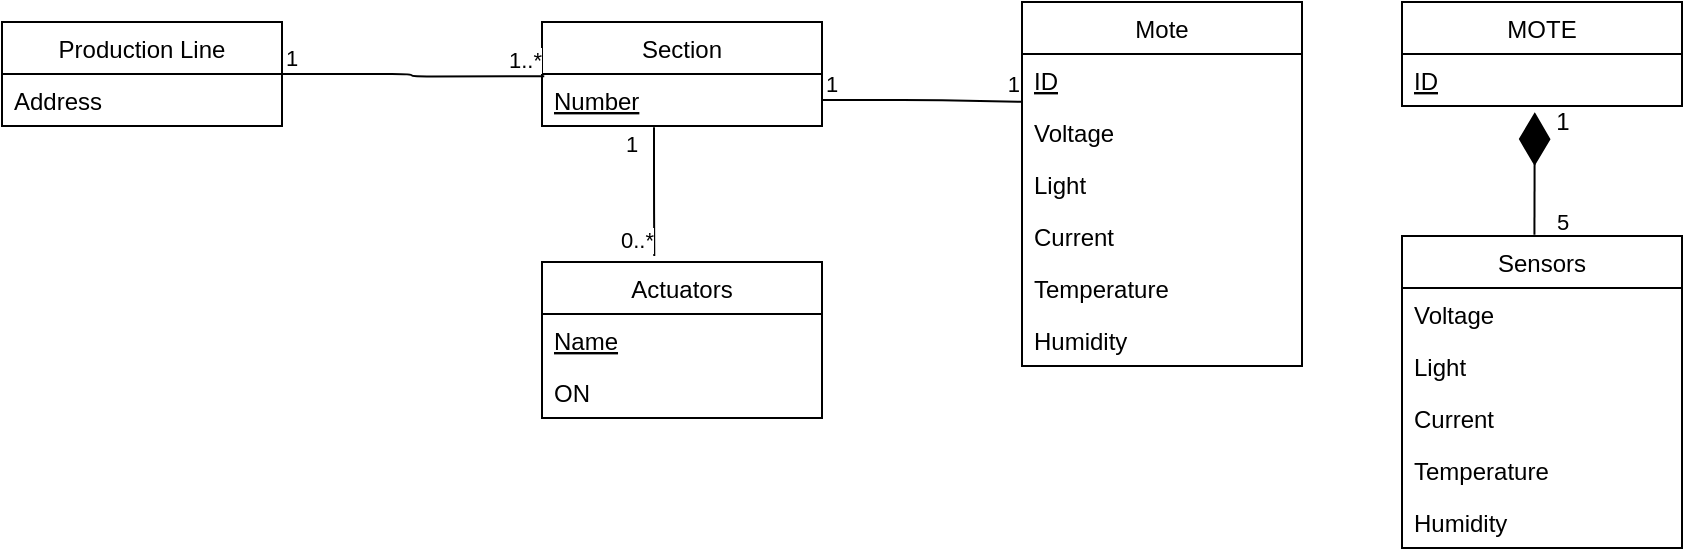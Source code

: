 <mxfile version="14.6.2" type="github">
  <diagram id="C5RBs43oDa-KdzZeNtuy" name="Page-1">
    <mxGraphModel dx="1977" dy="1023" grid="1" gridSize="10" guides="1" tooltips="1" connect="1" arrows="1" fold="1" page="0" pageScale="1" pageWidth="1169" pageHeight="827" math="0" shadow="0">
      <root>
        <mxCell id="WIyWlLk6GJQsqaUBKTNV-0" />
        <mxCell id="WIyWlLk6GJQsqaUBKTNV-1" parent="WIyWlLk6GJQsqaUBKTNV-0" />
        <mxCell id="QWmn3He7AND7LgjiCBpV-0" value="Section" style="swimlane;fontStyle=0;childLayout=stackLayout;horizontal=1;startSize=26;fillColor=none;horizontalStack=0;resizeParent=1;resizeParentMax=0;resizeLast=0;collapsible=1;marginBottom=0;" vertex="1" parent="WIyWlLk6GJQsqaUBKTNV-1">
          <mxGeometry x="160" y="160" width="140" height="52" as="geometry">
            <mxRectangle x="160" y="160" width="70" height="26" as="alternateBounds" />
          </mxGeometry>
        </mxCell>
        <mxCell id="QWmn3He7AND7LgjiCBpV-1" value="Number" style="text;strokeColor=none;fillColor=none;align=left;verticalAlign=top;spacingLeft=4;spacingRight=4;overflow=hidden;rotatable=0;points=[[0,0.5],[1,0.5]];portConstraint=eastwest;fontStyle=4" vertex="1" parent="QWmn3He7AND7LgjiCBpV-0">
          <mxGeometry y="26" width="140" height="26" as="geometry" />
        </mxCell>
        <mxCell id="QWmn3He7AND7LgjiCBpV-5" value="" style="endArrow=none;html=1;edgeStyle=orthogonalEdgeStyle;exitX=1;exitY=0.5;exitDx=0;exitDy=0;entryX=-0.003;entryY=0.918;entryDx=0;entryDy=0;entryPerimeter=0;" edge="1" parent="WIyWlLk6GJQsqaUBKTNV-1" source="QWmn3He7AND7LgjiCBpV-1" target="QWmn3He7AND7LgjiCBpV-18">
          <mxGeometry relative="1" as="geometry">
            <mxPoint x="300" y="200" as="sourcePoint" />
            <mxPoint x="390" y="200" as="targetPoint" />
            <Array as="points">
              <mxPoint x="350" y="199" />
            </Array>
          </mxGeometry>
        </mxCell>
        <mxCell id="QWmn3He7AND7LgjiCBpV-6" value="1" style="edgeLabel;resizable=0;html=1;align=left;verticalAlign=bottom;" connectable="0" vertex="1" parent="QWmn3He7AND7LgjiCBpV-5">
          <mxGeometry x="-1" relative="1" as="geometry" />
        </mxCell>
        <mxCell id="QWmn3He7AND7LgjiCBpV-7" value="1" style="edgeLabel;resizable=0;html=1;align=right;verticalAlign=bottom;" connectable="0" vertex="1" parent="QWmn3He7AND7LgjiCBpV-5">
          <mxGeometry x="1" relative="1" as="geometry" />
        </mxCell>
        <mxCell id="QWmn3He7AND7LgjiCBpV-12" value="Mote" style="swimlane;fontStyle=0;childLayout=stackLayout;horizontal=1;startSize=26;fillColor=none;horizontalStack=0;resizeParent=1;resizeParentMax=0;resizeLast=0;collapsible=1;marginBottom=0;" vertex="1" parent="WIyWlLk6GJQsqaUBKTNV-1">
          <mxGeometry x="400" y="150" width="140" height="182" as="geometry">
            <mxRectangle x="400" y="150" width="60" height="26" as="alternateBounds" />
          </mxGeometry>
        </mxCell>
        <mxCell id="QWmn3He7AND7LgjiCBpV-18" value="ID" style="text;strokeColor=none;fillColor=none;align=left;verticalAlign=top;spacingLeft=4;spacingRight=4;overflow=hidden;rotatable=0;points=[[0,0.5],[1,0.5]];portConstraint=eastwest;fontStyle=4" vertex="1" parent="QWmn3He7AND7LgjiCBpV-12">
          <mxGeometry y="26" width="140" height="26" as="geometry" />
        </mxCell>
        <mxCell id="QWmn3He7AND7LgjiCBpV-13" value="Voltage" style="text;strokeColor=none;fillColor=none;align=left;verticalAlign=top;spacingLeft=4;spacingRight=4;overflow=hidden;rotatable=0;points=[[0,0.5],[1,0.5]];portConstraint=eastwest;" vertex="1" parent="QWmn3He7AND7LgjiCBpV-12">
          <mxGeometry y="52" width="140" height="26" as="geometry" />
        </mxCell>
        <mxCell id="QWmn3He7AND7LgjiCBpV-14" value="Light" style="text;strokeColor=none;fillColor=none;align=left;verticalAlign=top;spacingLeft=4;spacingRight=4;overflow=hidden;rotatable=0;points=[[0,0.5],[1,0.5]];portConstraint=eastwest;" vertex="1" parent="QWmn3He7AND7LgjiCBpV-12">
          <mxGeometry y="78" width="140" height="26" as="geometry" />
        </mxCell>
        <mxCell id="QWmn3He7AND7LgjiCBpV-15" value="Current" style="text;strokeColor=none;fillColor=none;align=left;verticalAlign=top;spacingLeft=4;spacingRight=4;overflow=hidden;rotatable=0;points=[[0,0.5],[1,0.5]];portConstraint=eastwest;" vertex="1" parent="QWmn3He7AND7LgjiCBpV-12">
          <mxGeometry y="104" width="140" height="26" as="geometry" />
        </mxCell>
        <mxCell id="QWmn3He7AND7LgjiCBpV-16" value="Temperature" style="text;strokeColor=none;fillColor=none;align=left;verticalAlign=top;spacingLeft=4;spacingRight=4;overflow=hidden;rotatable=0;points=[[0,0.5],[1,0.5]];portConstraint=eastwest;" vertex="1" parent="QWmn3He7AND7LgjiCBpV-12">
          <mxGeometry y="130" width="140" height="26" as="geometry" />
        </mxCell>
        <mxCell id="QWmn3He7AND7LgjiCBpV-17" value="Humidity" style="text;strokeColor=none;fillColor=none;align=left;verticalAlign=top;spacingLeft=4;spacingRight=4;overflow=hidden;rotatable=0;points=[[0,0.5],[1,0.5]];portConstraint=eastwest;" vertex="1" parent="QWmn3He7AND7LgjiCBpV-12">
          <mxGeometry y="156" width="140" height="26" as="geometry" />
        </mxCell>
        <mxCell id="QWmn3He7AND7LgjiCBpV-19" value="Actuators" style="swimlane;fontStyle=0;childLayout=stackLayout;horizontal=1;startSize=26;fillColor=none;horizontalStack=0;resizeParent=1;resizeParentMax=0;resizeLast=0;collapsible=1;marginBottom=0;" vertex="1" parent="WIyWlLk6GJQsqaUBKTNV-1">
          <mxGeometry x="160" y="280" width="140" height="78" as="geometry">
            <mxRectangle x="160" y="280" width="80" height="26" as="alternateBounds" />
          </mxGeometry>
        </mxCell>
        <mxCell id="QWmn3He7AND7LgjiCBpV-22" value="Name" style="text;strokeColor=none;fillColor=none;align=left;verticalAlign=top;spacingLeft=4;spacingRight=4;overflow=hidden;rotatable=0;points=[[0,0.5],[1,0.5]];portConstraint=eastwest;fontStyle=4" vertex="1" parent="QWmn3He7AND7LgjiCBpV-19">
          <mxGeometry y="26" width="140" height="26" as="geometry" />
        </mxCell>
        <mxCell id="QWmn3He7AND7LgjiCBpV-26" value="ON" style="text;strokeColor=none;fillColor=none;align=left;verticalAlign=top;spacingLeft=4;spacingRight=4;overflow=hidden;rotatable=0;points=[[0,0.5],[1,0.5]];portConstraint=eastwest;" vertex="1" parent="QWmn3He7AND7LgjiCBpV-19">
          <mxGeometry y="52" width="140" height="26" as="geometry" />
        </mxCell>
        <mxCell id="QWmn3He7AND7LgjiCBpV-23" value="" style="endArrow=none;html=1;edgeStyle=orthogonalEdgeStyle;entryX=0.401;entryY=-0.038;entryDx=0;entryDy=0;entryPerimeter=0;exitX=0.4;exitY=1.026;exitDx=0;exitDy=0;exitPerimeter=0;" edge="1" parent="WIyWlLk6GJQsqaUBKTNV-1" source="QWmn3He7AND7LgjiCBpV-1" target="QWmn3He7AND7LgjiCBpV-19">
          <mxGeometry relative="1" as="geometry">
            <mxPoint x="216" y="216" as="sourcePoint" />
            <mxPoint x="360" y="240.58" as="targetPoint" />
            <Array as="points" />
          </mxGeometry>
        </mxCell>
        <mxCell id="QWmn3He7AND7LgjiCBpV-24" value="1" style="edgeLabel;resizable=0;html=1;align=left;verticalAlign=bottom;" connectable="0" vertex="1" parent="QWmn3He7AND7LgjiCBpV-23">
          <mxGeometry x="-1" relative="1" as="geometry">
            <mxPoint x="-16" y="17" as="offset" />
          </mxGeometry>
        </mxCell>
        <mxCell id="QWmn3He7AND7LgjiCBpV-25" value="0..*" style="edgeLabel;resizable=0;html=1;align=right;verticalAlign=bottom;" connectable="0" vertex="1" parent="QWmn3He7AND7LgjiCBpV-23">
          <mxGeometry x="1" relative="1" as="geometry" />
        </mxCell>
        <mxCell id="QWmn3He7AND7LgjiCBpV-27" value="MOTE" style="swimlane;fontStyle=0;childLayout=stackLayout;horizontal=1;startSize=26;fillColor=none;horizontalStack=0;resizeParent=1;resizeParentMax=0;resizeLast=0;collapsible=1;marginBottom=0;" vertex="1" parent="WIyWlLk6GJQsqaUBKTNV-1">
          <mxGeometry x="590" y="150" width="140" height="52" as="geometry">
            <mxRectangle x="590" y="150" width="70" height="26" as="alternateBounds" />
          </mxGeometry>
        </mxCell>
        <mxCell id="QWmn3He7AND7LgjiCBpV-28" value="ID" style="text;strokeColor=none;fillColor=none;align=left;verticalAlign=top;spacingLeft=4;spacingRight=4;overflow=hidden;rotatable=0;points=[[0,0.5],[1,0.5]];portConstraint=eastwest;fontStyle=4" vertex="1" parent="QWmn3He7AND7LgjiCBpV-27">
          <mxGeometry y="26" width="140" height="26" as="geometry" />
        </mxCell>
        <mxCell id="QWmn3He7AND7LgjiCBpV-31" value="5" style="endArrow=diamondThin;endFill=1;endSize=24;html=1;entryX=0.474;entryY=1.118;entryDx=0;entryDy=0;entryPerimeter=0;exitX=0.473;exitY=-0.004;exitDx=0;exitDy=0;exitPerimeter=0;" edge="1" parent="WIyWlLk6GJQsqaUBKTNV-1" source="QWmn3He7AND7LgjiCBpV-34" target="QWmn3He7AND7LgjiCBpV-28">
          <mxGeometry x="-0.791" y="-14" width="160" relative="1" as="geometry">
            <mxPoint x="656" y="280" as="sourcePoint" />
            <mxPoint x="610" y="420" as="targetPoint" />
            <mxPoint as="offset" />
          </mxGeometry>
        </mxCell>
        <mxCell id="QWmn3He7AND7LgjiCBpV-34" value="Sensors" style="swimlane;fontStyle=0;childLayout=stackLayout;horizontal=1;startSize=26;fillColor=none;horizontalStack=0;resizeParent=1;resizeParentMax=0;resizeLast=0;collapsible=1;marginBottom=0;" vertex="1" parent="WIyWlLk6GJQsqaUBKTNV-1">
          <mxGeometry x="590" y="267" width="140" height="156" as="geometry" />
        </mxCell>
        <mxCell id="QWmn3He7AND7LgjiCBpV-35" value="Voltage" style="text;strokeColor=none;fillColor=none;align=left;verticalAlign=top;spacingLeft=4;spacingRight=4;overflow=hidden;rotatable=0;points=[[0,0.5],[1,0.5]];portConstraint=eastwest;" vertex="1" parent="QWmn3He7AND7LgjiCBpV-34">
          <mxGeometry y="26" width="140" height="26" as="geometry" />
        </mxCell>
        <mxCell id="QWmn3He7AND7LgjiCBpV-36" value="Light" style="text;strokeColor=none;fillColor=none;align=left;verticalAlign=top;spacingLeft=4;spacingRight=4;overflow=hidden;rotatable=0;points=[[0,0.5],[1,0.5]];portConstraint=eastwest;" vertex="1" parent="QWmn3He7AND7LgjiCBpV-34">
          <mxGeometry y="52" width="140" height="26" as="geometry" />
        </mxCell>
        <mxCell id="QWmn3He7AND7LgjiCBpV-37" value="Current" style="text;strokeColor=none;fillColor=none;align=left;verticalAlign=top;spacingLeft=4;spacingRight=4;overflow=hidden;rotatable=0;points=[[0,0.5],[1,0.5]];portConstraint=eastwest;" vertex="1" parent="QWmn3He7AND7LgjiCBpV-34">
          <mxGeometry y="78" width="140" height="26" as="geometry" />
        </mxCell>
        <mxCell id="QWmn3He7AND7LgjiCBpV-38" value="Temperature" style="text;strokeColor=none;fillColor=none;align=left;verticalAlign=top;spacingLeft=4;spacingRight=4;overflow=hidden;rotatable=0;points=[[0,0.5],[1,0.5]];portConstraint=eastwest;" vertex="1" parent="QWmn3He7AND7LgjiCBpV-34">
          <mxGeometry y="104" width="140" height="26" as="geometry" />
        </mxCell>
        <mxCell id="QWmn3He7AND7LgjiCBpV-39" value="Humidity" style="text;strokeColor=none;fillColor=none;align=left;verticalAlign=top;spacingLeft=4;spacingRight=4;overflow=hidden;rotatable=0;points=[[0,0.5],[1,0.5]];portConstraint=eastwest;" vertex="1" parent="QWmn3He7AND7LgjiCBpV-34">
          <mxGeometry y="130" width="140" height="26" as="geometry" />
        </mxCell>
        <mxCell id="QWmn3He7AND7LgjiCBpV-42" value="1" style="text;html=1;align=center;verticalAlign=middle;resizable=0;points=[];autosize=1;strokeColor=none;" vertex="1" parent="WIyWlLk6GJQsqaUBKTNV-1">
          <mxGeometry x="660" y="200" width="20" height="20" as="geometry" />
        </mxCell>
        <mxCell id="QWmn3He7AND7LgjiCBpV-43" value="Production Line" style="swimlane;fontStyle=0;childLayout=stackLayout;horizontal=1;startSize=26;fillColor=none;horizontalStack=0;resizeParent=1;resizeParentMax=0;resizeLast=0;collapsible=1;marginBottom=0;" vertex="1" parent="WIyWlLk6GJQsqaUBKTNV-1">
          <mxGeometry x="-110" y="160" width="140" height="52" as="geometry" />
        </mxCell>
        <mxCell id="QWmn3He7AND7LgjiCBpV-45" value="Address" style="text;strokeColor=none;fillColor=none;align=left;verticalAlign=top;spacingLeft=4;spacingRight=4;overflow=hidden;rotatable=0;points=[[0,0.5],[1,0.5]];portConstraint=eastwest;" vertex="1" parent="QWmn3He7AND7LgjiCBpV-43">
          <mxGeometry y="26" width="140" height="26" as="geometry" />
        </mxCell>
        <mxCell id="QWmn3He7AND7LgjiCBpV-47" value="" style="endArrow=none;html=1;edgeStyle=orthogonalEdgeStyle;exitX=1;exitY=0.5;exitDx=0;exitDy=0;entryX=0.008;entryY=0.045;entryDx=0;entryDy=0;entryPerimeter=0;" edge="1" parent="WIyWlLk6GJQsqaUBKTNV-1" source="QWmn3He7AND7LgjiCBpV-43" target="QWmn3He7AND7LgjiCBpV-1">
          <mxGeometry relative="1" as="geometry">
            <mxPoint x="40" y="185.58" as="sourcePoint" />
            <mxPoint x="160" y="186" as="targetPoint" />
          </mxGeometry>
        </mxCell>
        <mxCell id="QWmn3He7AND7LgjiCBpV-48" value="1" style="edgeLabel;resizable=0;html=1;align=left;verticalAlign=bottom;" connectable="0" vertex="1" parent="QWmn3He7AND7LgjiCBpV-47">
          <mxGeometry x="-1" relative="1" as="geometry" />
        </mxCell>
        <mxCell id="QWmn3He7AND7LgjiCBpV-49" value="1..*" style="edgeLabel;resizable=0;html=1;align=right;verticalAlign=bottom;" connectable="0" vertex="1" parent="QWmn3He7AND7LgjiCBpV-47">
          <mxGeometry x="1" relative="1" as="geometry">
            <mxPoint x="-1" as="offset" />
          </mxGeometry>
        </mxCell>
      </root>
    </mxGraphModel>
  </diagram>
</mxfile>
